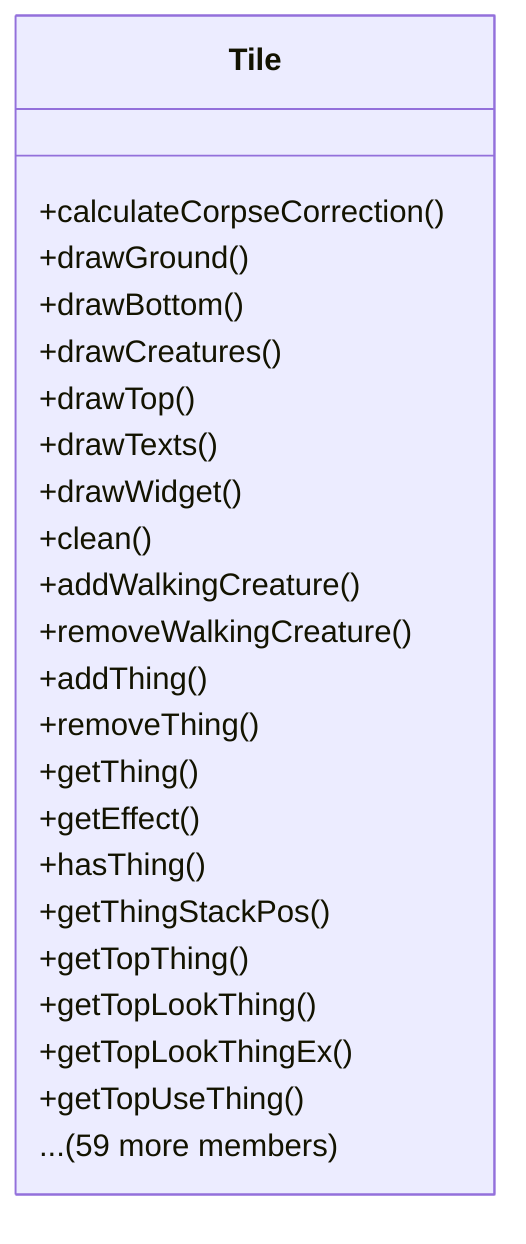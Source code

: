 classDiagram
    class Tile {
        +calculateCorpseCorrection()
        +drawGround()
        +drawBottom()
        +drawCreatures()
        +drawTop()
        +drawTexts()
        +drawWidget()
        +clean()
        +addWalkingCreature()
        +removeWalkingCreature()
        +addThing()
        +removeThing()
        +getThing()
        +getEffect()
        +hasThing()
        +getThingStackPos()
        +getTopThing()
        +getTopLookThing()
        +getTopLookThingEx()
        +getTopUseThing()
        ... (59 more members)
    }